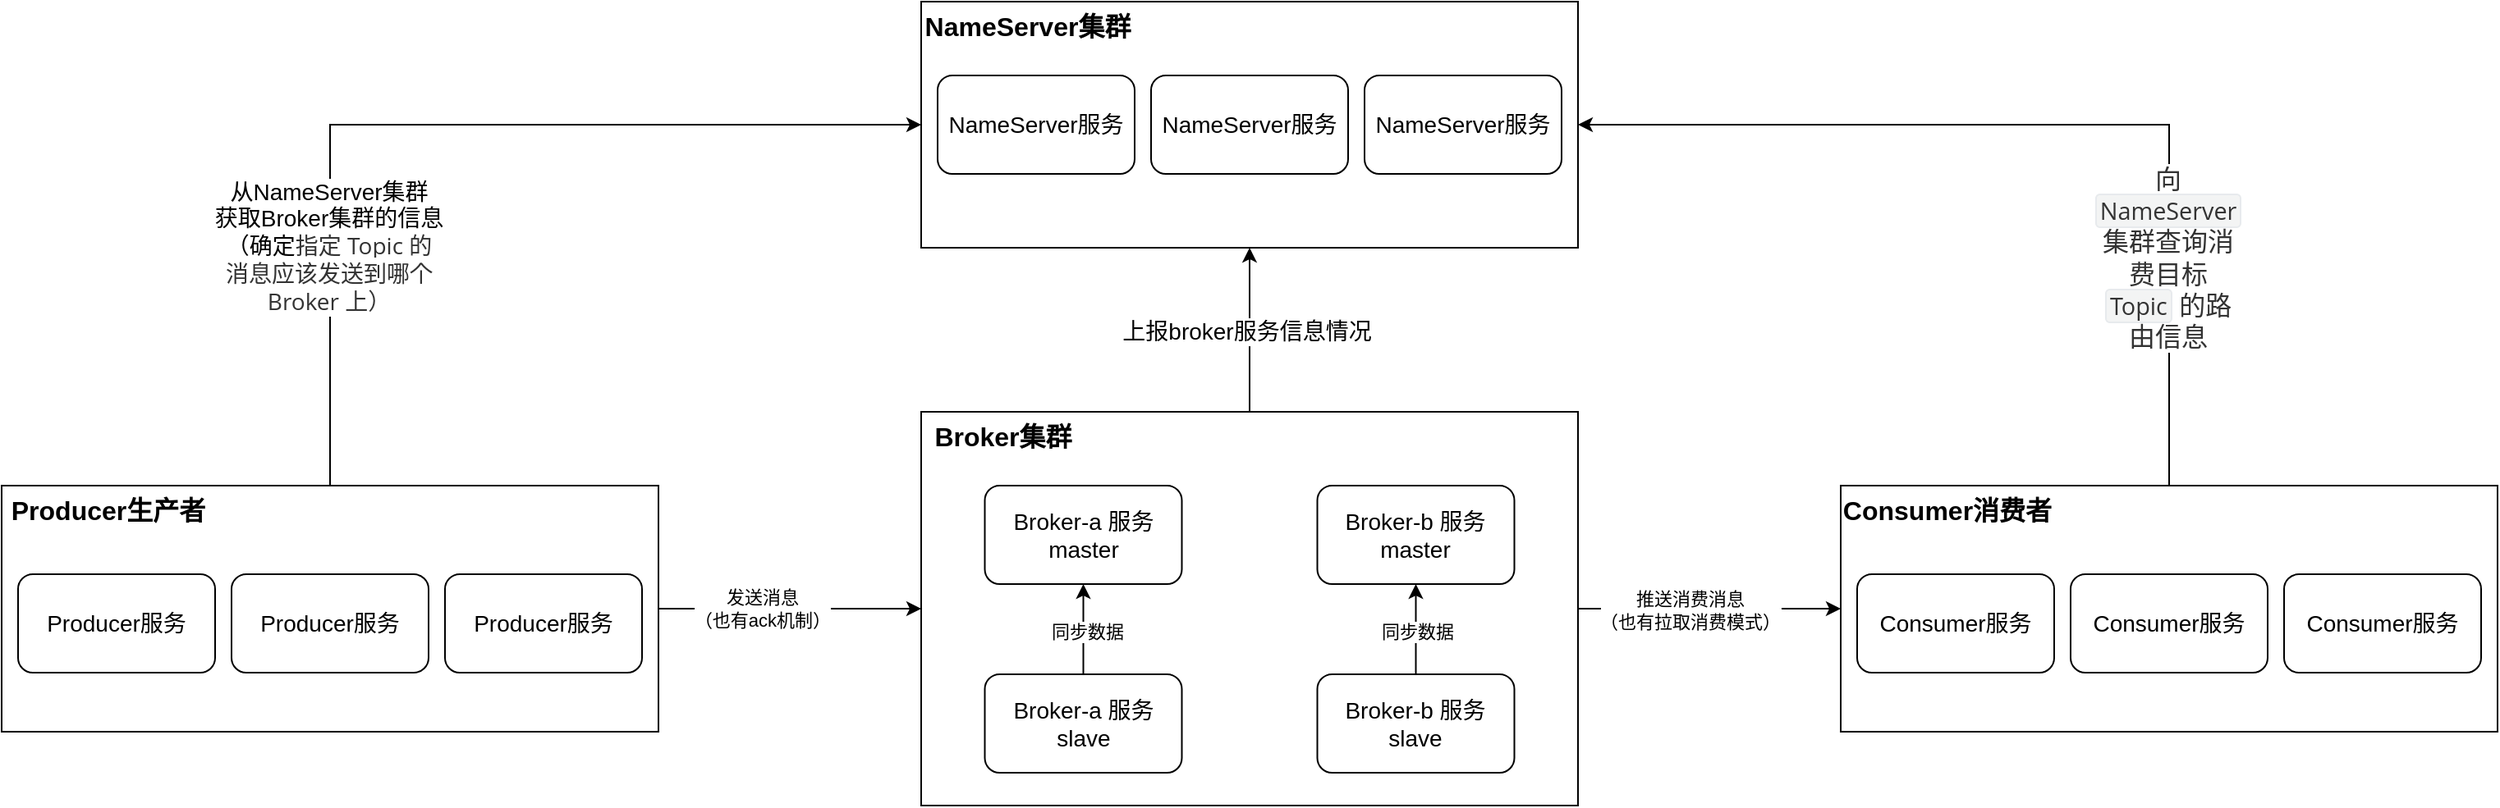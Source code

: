 <mxfile version="28.2.0">
  <diagram name="第 1 页" id="vS3A0hWt8dvzJ3JIKsyf">
    <mxGraphModel dx="2163" dy="561" grid="1" gridSize="10" guides="1" tooltips="1" connect="1" arrows="1" fold="1" page="1" pageScale="1" pageWidth="1169" pageHeight="827" math="0" shadow="0">
      <root>
        <mxCell id="0" />
        <mxCell id="1" parent="0" />
        <mxCell id="nGicNdcI3gT5lanbww3e-1" value="" style="rounded=0;whiteSpace=wrap;html=1;" vertex="1" parent="1">
          <mxGeometry x="320" y="110" width="400" height="150" as="geometry" />
        </mxCell>
        <mxCell id="nGicNdcI3gT5lanbww3e-2" value="&lt;font style=&quot;font-size: 16px;&quot;&gt;&lt;b&gt;NameServer集群&lt;/b&gt;&lt;/font&gt;" style="text;html=1;align=center;verticalAlign=middle;whiteSpace=wrap;rounded=0;" vertex="1" parent="1">
          <mxGeometry x="320" y="110" width="130" height="30" as="geometry" />
        </mxCell>
        <mxCell id="nGicNdcI3gT5lanbww3e-41" style="edgeStyle=orthogonalEdgeStyle;rounded=0;orthogonalLoop=1;jettySize=auto;html=1;exitX=1;exitY=0.5;exitDx=0;exitDy=0;entryX=0;entryY=0.5;entryDx=0;entryDy=0;" edge="1" parent="1" source="nGicNdcI3gT5lanbww3e-3" target="nGicNdcI3gT5lanbww3e-5">
          <mxGeometry relative="1" as="geometry" />
        </mxCell>
        <mxCell id="nGicNdcI3gT5lanbww3e-42" value="推送消费消息&lt;div&gt;（也有拉取消费模式）&lt;/div&gt;" style="edgeLabel;html=1;align=center;verticalAlign=middle;resizable=0;points=[];" vertex="1" connectable="0" parent="nGicNdcI3gT5lanbww3e-41">
          <mxGeometry x="-0.156" relative="1" as="geometry">
            <mxPoint y="1" as="offset" />
          </mxGeometry>
        </mxCell>
        <mxCell id="nGicNdcI3gT5lanbww3e-43" style="edgeStyle=orthogonalEdgeStyle;rounded=0;orthogonalLoop=1;jettySize=auto;html=1;exitX=0.5;exitY=0;exitDx=0;exitDy=0;entryX=0.5;entryY=1;entryDx=0;entryDy=0;" edge="1" parent="1" source="nGicNdcI3gT5lanbww3e-3" target="nGicNdcI3gT5lanbww3e-1">
          <mxGeometry relative="1" as="geometry" />
        </mxCell>
        <mxCell id="nGicNdcI3gT5lanbww3e-44" value="&lt;font style=&quot;font-size: 14px;&quot;&gt;上报broker服务信息情况&lt;/font&gt;" style="edgeLabel;html=1;align=center;verticalAlign=middle;resizable=0;points=[];" vertex="1" connectable="0" parent="nGicNdcI3gT5lanbww3e-43">
          <mxGeometry x="0.01" y="3" relative="1" as="geometry">
            <mxPoint x="1" y="1" as="offset" />
          </mxGeometry>
        </mxCell>
        <mxCell id="nGicNdcI3gT5lanbww3e-3" value="" style="rounded=0;whiteSpace=wrap;html=1;" vertex="1" parent="1">
          <mxGeometry x="320" y="360" width="400" height="240" as="geometry" />
        </mxCell>
        <mxCell id="nGicNdcI3gT5lanbww3e-4" value="&lt;font style=&quot;font-size: 16px;&quot;&gt;&lt;b&gt;Broker集群&lt;/b&gt;&lt;/font&gt;" style="text;html=1;align=center;verticalAlign=middle;whiteSpace=wrap;rounded=0;" vertex="1" parent="1">
          <mxGeometry x="320" y="360" width="100" height="30" as="geometry" />
        </mxCell>
        <mxCell id="nGicNdcI3gT5lanbww3e-37" style="edgeStyle=orthogonalEdgeStyle;rounded=0;orthogonalLoop=1;jettySize=auto;html=1;exitX=0.5;exitY=0;exitDx=0;exitDy=0;entryX=1;entryY=0.5;entryDx=0;entryDy=0;" edge="1" parent="1" source="nGicNdcI3gT5lanbww3e-5" target="nGicNdcI3gT5lanbww3e-1">
          <mxGeometry relative="1" as="geometry" />
        </mxCell>
        <mxCell id="nGicNdcI3gT5lanbww3e-38" value="&lt;span style=&quot;box-sizing: border-box; --tw-border-spacing-x: 0; --tw-border-spacing-y: 0; --tw-translate-x: 0; --tw-translate-y: 0; --tw-rotate: 0; --tw-skew-x: 0; --tw-skew-y: 0; --tw-scale-x: 1; --tw-scale-y: 1; --tw-pan-x: ; --tw-pan-y: ; --tw-pinch-zoom: ; --tw-scroll-snap-strictness: proximity; --tw-ordinal: ; --tw-slashed-zero: ; --tw-numeric-figure: ; --tw-numeric-spacing: ; --tw-numeric-fraction: ; --tw-ring-inset: ; --tw-ring-offset-width: 0px; --tw-ring-offset-color: light-dark(#fff, #000000); --tw-ring-color: rgb(59 130 246 / .5); --tw-ring-offset-shadow: 0 0 #0000; --tw-ring-shadow: 0 0 #0000; --tw-shadow: 0 0 #0000; --tw-shadow-colored: 0 0 #0000; --tw-blur: ; --tw-brightness: ; --tw-contrast: ; --tw-grayscale: ; --tw-hue-rotate: ; --tw-invert: ; --tw-saturate: ; --tw-sepia: ; --tw-drop-shadow: ; --tw-backdrop-blur: ; --tw-backdrop-brightness: ; --tw-backdrop-contrast: ; --tw-backdrop-grayscale: ; --tw-backdrop-hue-rotate: ; --tw-backdrop-invert: ; --tw-backdrop-opacity: ; --tw-backdrop-saturate: ; --tw-backdrop-sepia: ; caret-color: rgb(0, 122, 255); color: rgb(51, 51, 51); font-family: &amp;quot;Open Sans&amp;quot;, &amp;quot;Clear Sans&amp;quot;, &amp;quot;Helvetica Neue&amp;quot;, Helvetica, Arial, &amp;quot;Segoe UI Emoji&amp;quot;, sans-serif; font-size: 16px; orphans: 4; text-align: left; white-space: pre-wrap;&quot; class=&quot;md-plain&quot;&gt;向 &lt;/span&gt;&lt;span style=&quot;box-sizing: border-box; --tw-border-spacing-x: 0; --tw-border-spacing-y: 0; --tw-translate-x: 0; --tw-translate-y: 0; --tw-rotate: 0; --tw-skew-x: 0; --tw-skew-y: 0; --tw-scale-x: 1; --tw-scale-y: 1; --tw-pan-x: ; --tw-pan-y: ; --tw-pinch-zoom: ; --tw-scroll-snap-strictness: proximity; --tw-ordinal: ; --tw-slashed-zero: ; --tw-numeric-figure: ; --tw-numeric-spacing: ; --tw-numeric-fraction: ; --tw-ring-inset: ; --tw-ring-offset-width: 0px; --tw-ring-offset-color: light-dark(#fff, #000000); --tw-ring-color: rgb(59 130 246 / .5); --tw-ring-offset-shadow: 0 0 #0000; --tw-ring-shadow: 0 0 #0000; --tw-shadow: 0 0 #0000; --tw-shadow-colored: 0 0 #0000; --tw-blur: ; --tw-brightness: ; --tw-contrast: ; --tw-grayscale: ; --tw-hue-rotate: ; --tw-invert: ; --tw-saturate: ; --tw-sepia: ; --tw-drop-shadow: ; --tw-backdrop-blur: ; --tw-backdrop-brightness: ; --tw-backdrop-contrast: ; --tw-backdrop-grayscale: ; --tw-backdrop-hue-rotate: ; --tw-backdrop-invert: ; --tw-backdrop-opacity: ; --tw-backdrop-saturate: ; --tw-backdrop-sepia: ; caret-color: rgb(0, 122, 255); color: rgb(51, 51, 51); font-family: &amp;quot;Open Sans&amp;quot;, &amp;quot;Clear Sans&amp;quot;, &amp;quot;Helvetica Neue&amp;quot;, Helvetica, Arial, &amp;quot;Segoe UI Emoji&amp;quot;, sans-serif; font-size: 16px; orphans: 4; text-align: left; white-space: pre-wrap;&quot; class=&quot;md-pair-s&quot; spellcheck=&quot;false&quot;&gt;&lt;code style=&quot;box-sizing: border-box; --tw-border-spacing-x: 0; --tw-border-spacing-y: 0; --tw-translate-x: 0; --tw-translate-y: 0; --tw-rotate: 0; --tw-skew-x: 0; --tw-skew-y: 0; --tw-scale-x: 1; --tw-scale-y: 1; --tw-pan-x: ; --tw-pan-y: ; --tw-pinch-zoom: ; --tw-scroll-snap-strictness: proximity; --tw-ordinal: ; --tw-slashed-zero: ; --tw-numeric-figure: ; --tw-numeric-spacing: ; --tw-numeric-fraction: ; --tw-ring-inset: ; --tw-ring-offset-width: 0px; --tw-ring-offset-color: light-dark(#fff, #000000); --tw-ring-color: rgb(59 130 246 / .5); --tw-ring-offset-shadow: 0 0 #0000; --tw-ring-shadow: 0 0 #0000; --tw-shadow: 0 0 #0000; --tw-shadow-colored: 0 0 #0000; --tw-blur: ; --tw-brightness: ; --tw-contrast: ; --tw-grayscale: ; --tw-hue-rotate: ; --tw-invert: ; --tw-saturate: ; --tw-sepia: ; --tw-drop-shadow: ; --tw-backdrop-blur: ; --tw-backdrop-brightness: ; --tw-backdrop-contrast: ; --tw-backdrop-grayscale: ; --tw-backdrop-hue-rotate: ; --tw-backdrop-invert: ; --tw-backdrop-opacity: ; --tw-backdrop-saturate: ; --tw-backdrop-sepia: ; font-family: var(--monospace); vertical-align: initial; border: 1px solid rgb(231, 234, 237); background-color: rgb(243, 244, 244); border-radius: 3px; padding: 0px 2px; font-size: 0.9em;&quot;&gt;NameServer&lt;/code&gt;&lt;/span&gt;&lt;span style=&quot;box-sizing: border-box; --tw-border-spacing-x: 0; --tw-border-spacing-y: 0; --tw-translate-x: 0; --tw-translate-y: 0; --tw-rotate: 0; --tw-skew-x: 0; --tw-skew-y: 0; --tw-scale-x: 1; --tw-scale-y: 1; --tw-pan-x: ; --tw-pan-y: ; --tw-pinch-zoom: ; --tw-scroll-snap-strictness: proximity; --tw-ordinal: ; --tw-slashed-zero: ; --tw-numeric-figure: ; --tw-numeric-spacing: ; --tw-numeric-fraction: ; --tw-ring-inset: ; --tw-ring-offset-width: 0px; --tw-ring-offset-color: light-dark(#fff, #000000); --tw-ring-color: rgb(59 130 246 / .5); --tw-ring-offset-shadow: 0 0 #0000; --tw-ring-shadow: 0 0 #0000; --tw-shadow: 0 0 #0000; --tw-shadow-colored: 0 0 #0000; --tw-blur: ; --tw-brightness: ; --tw-contrast: ; --tw-grayscale: ; --tw-hue-rotate: ; --tw-invert: ; --tw-saturate: ; --tw-sepia: ; --tw-drop-shadow: ; --tw-backdrop-blur: ; --tw-backdrop-brightness: ; --tw-backdrop-contrast: ; --tw-backdrop-grayscale: ; --tw-backdrop-hue-rotate: ; --tw-backdrop-invert: ; --tw-backdrop-opacity: ; --tw-backdrop-saturate: ; --tw-backdrop-sepia: ; caret-color: rgb(0, 122, 255); color: rgb(51, 51, 51); font-family: &amp;quot;Open Sans&amp;quot;, &amp;quot;Clear Sans&amp;quot;, &amp;quot;Helvetica Neue&amp;quot;, Helvetica, Arial, &amp;quot;Segoe UI Emoji&amp;quot;, sans-serif; font-size: 16px; orphans: 4; text-align: left; white-space: pre-wrap;&quot; class=&quot;md-plain&quot;&gt; 集群查询消费目标 &lt;/span&gt;&lt;span style=&quot;box-sizing: border-box; --tw-border-spacing-x: 0; --tw-border-spacing-y: 0; --tw-translate-x: 0; --tw-translate-y: 0; --tw-rotate: 0; --tw-skew-x: 0; --tw-skew-y: 0; --tw-scale-x: 1; --tw-scale-y: 1; --tw-pan-x: ; --tw-pan-y: ; --tw-pinch-zoom: ; --tw-scroll-snap-strictness: proximity; --tw-ordinal: ; --tw-slashed-zero: ; --tw-numeric-figure: ; --tw-numeric-spacing: ; --tw-numeric-fraction: ; --tw-ring-inset: ; --tw-ring-offset-width: 0px; --tw-ring-offset-color: light-dark(#fff, #000000); --tw-ring-color: rgb(59 130 246 / .5); --tw-ring-offset-shadow: 0 0 #0000; --tw-ring-shadow: 0 0 #0000; --tw-shadow: 0 0 #0000; --tw-shadow-colored: 0 0 #0000; --tw-blur: ; --tw-brightness: ; --tw-contrast: ; --tw-grayscale: ; --tw-hue-rotate: ; --tw-invert: ; --tw-saturate: ; --tw-sepia: ; --tw-drop-shadow: ; --tw-backdrop-blur: ; --tw-backdrop-brightness: ; --tw-backdrop-contrast: ; --tw-backdrop-grayscale: ; --tw-backdrop-hue-rotate: ; --tw-backdrop-invert: ; --tw-backdrop-opacity: ; --tw-backdrop-saturate: ; --tw-backdrop-sepia: ; caret-color: rgb(0, 122, 255); color: rgb(51, 51, 51); font-family: &amp;quot;Open Sans&amp;quot;, &amp;quot;Clear Sans&amp;quot;, &amp;quot;Helvetica Neue&amp;quot;, Helvetica, Arial, &amp;quot;Segoe UI Emoji&amp;quot;, sans-serif; font-size: 16px; orphans: 4; text-align: left; white-space: pre-wrap;&quot; class=&quot;md-pair-s&quot; spellcheck=&quot;false&quot;&gt;&lt;code style=&quot;box-sizing: border-box; --tw-border-spacing-x: 0; --tw-border-spacing-y: 0; --tw-translate-x: 0; --tw-translate-y: 0; --tw-rotate: 0; --tw-skew-x: 0; --tw-skew-y: 0; --tw-scale-x: 1; --tw-scale-y: 1; --tw-pan-x: ; --tw-pan-y: ; --tw-pinch-zoom: ; --tw-scroll-snap-strictness: proximity; --tw-ordinal: ; --tw-slashed-zero: ; --tw-numeric-figure: ; --tw-numeric-spacing: ; --tw-numeric-fraction: ; --tw-ring-inset: ; --tw-ring-offset-width: 0px; --tw-ring-offset-color: light-dark(#fff, #000000); --tw-ring-color: rgb(59 130 246 / .5); --tw-ring-offset-shadow: 0 0 #0000; --tw-ring-shadow: 0 0 #0000; --tw-shadow: 0 0 #0000; --tw-shadow-colored: 0 0 #0000; --tw-blur: ; --tw-brightness: ; --tw-contrast: ; --tw-grayscale: ; --tw-hue-rotate: ; --tw-invert: ; --tw-saturate: ; --tw-sepia: ; --tw-drop-shadow: ; --tw-backdrop-blur: ; --tw-backdrop-brightness: ; --tw-backdrop-contrast: ; --tw-backdrop-grayscale: ; --tw-backdrop-hue-rotate: ; --tw-backdrop-invert: ; --tw-backdrop-opacity: ; --tw-backdrop-saturate: ; --tw-backdrop-sepia: ; font-family: var(--monospace); vertical-align: initial; border: 1px solid rgb(231, 234, 237); background-color: rgb(243, 244, 244); border-radius: 3px; padding: 0px 2px; font-size: 0.9em;&quot;&gt;Topic&lt;/code&gt;&lt;/span&gt;&lt;span style=&quot;box-sizing: border-box; --tw-border-spacing-x: 0; --tw-border-spacing-y: 0; --tw-translate-x: 0; --tw-translate-y: 0; --tw-rotate: 0; --tw-skew-x: 0; --tw-skew-y: 0; --tw-scale-x: 1; --tw-scale-y: 1; --tw-pan-x: ; --tw-pan-y: ; --tw-pinch-zoom: ; --tw-scroll-snap-strictness: proximity; --tw-ordinal: ; --tw-slashed-zero: ; --tw-numeric-figure: ; --tw-numeric-spacing: ; --tw-numeric-fraction: ; --tw-ring-inset: ; --tw-ring-offset-width: 0px; --tw-ring-offset-color: light-dark(#fff, #000000); --tw-ring-color: rgb(59 130 246 / .5); --tw-ring-offset-shadow: 0 0 #0000; --tw-ring-shadow: 0 0 #0000; --tw-shadow: 0 0 #0000; --tw-shadow-colored: 0 0 #0000; --tw-blur: ; --tw-brightness: ; --tw-contrast: ; --tw-grayscale: ; --tw-hue-rotate: ; --tw-invert: ; --tw-saturate: ; --tw-sepia: ; --tw-drop-shadow: ; --tw-backdrop-blur: ; --tw-backdrop-brightness: ; --tw-backdrop-contrast: ; --tw-backdrop-grayscale: ; --tw-backdrop-hue-rotate: ; --tw-backdrop-invert: ; --tw-backdrop-opacity: ; --tw-backdrop-saturate: ; --tw-backdrop-sepia: ; caret-color: rgb(0, 122, 255); color: rgb(51, 51, 51); font-family: &amp;quot;Open Sans&amp;quot;, &amp;quot;Clear Sans&amp;quot;, &amp;quot;Helvetica Neue&amp;quot;, Helvetica, Arial, &amp;quot;Segoe UI Emoji&amp;quot;, sans-serif; font-size: 16px; orphans: 4; text-align: left; white-space: pre-wrap;&quot; class=&quot;md-plain&quot;&gt; 的路由信息&lt;/span&gt;" style="edgeLabel;html=1;align=center;verticalAlign=middle;resizable=0;points=[];" vertex="1" connectable="0" parent="nGicNdcI3gT5lanbww3e-37">
          <mxGeometry x="-0.519" y="1" relative="1" as="geometry">
            <mxPoint as="offset" />
          </mxGeometry>
        </mxCell>
        <mxCell id="nGicNdcI3gT5lanbww3e-5" value="" style="rounded=0;whiteSpace=wrap;html=1;" vertex="1" parent="1">
          <mxGeometry x="880" y="405" width="400" height="150" as="geometry" />
        </mxCell>
        <mxCell id="nGicNdcI3gT5lanbww3e-6" value="&lt;font style=&quot;font-size: 16px;&quot;&gt;&lt;b&gt;Consumer消费者&lt;/b&gt;&lt;/font&gt;" style="text;html=1;align=center;verticalAlign=middle;whiteSpace=wrap;rounded=0;" vertex="1" parent="1">
          <mxGeometry x="880" y="405" width="130" height="30" as="geometry" />
        </mxCell>
        <mxCell id="nGicNdcI3gT5lanbww3e-35" style="edgeStyle=orthogonalEdgeStyle;rounded=0;orthogonalLoop=1;jettySize=auto;html=1;exitX=0.5;exitY=0;exitDx=0;exitDy=0;entryX=0;entryY=0.5;entryDx=0;entryDy=0;" edge="1" parent="1" source="nGicNdcI3gT5lanbww3e-7" target="nGicNdcI3gT5lanbww3e-1">
          <mxGeometry relative="1" as="geometry" />
        </mxCell>
        <mxCell id="nGicNdcI3gT5lanbww3e-36" value="&lt;font style=&quot;font-size: 14px;&quot;&gt;从NameServer集群&lt;/font&gt;&lt;div&gt;&lt;font style=&quot;font-size: 14px;&quot;&gt;获取Broker集群的信息&lt;/font&gt;&lt;/div&gt;&lt;div&gt;&lt;font style=&quot;font-size: 14px;&quot;&gt;（确定&lt;span style=&quot;color: rgb(51, 51, 51); font-family: &amp;quot;Open Sans&amp;quot;, &amp;quot;Clear Sans&amp;quot;, &amp;quot;Helvetica Neue&amp;quot;, Helvetica, Arial, &amp;quot;Segoe UI Emoji&amp;quot;, sans-serif; orphans: 4; text-align: left; caret-color: rgb(0, 122, 255); white-space: pre-wrap; background-color: light-dark(#ffffff, var(--ge-dark-color, #121212));&quot;&gt;指定 Topic 的消息应该发送到哪个 Broker 上）&lt;/span&gt;&lt;/font&gt;&lt;/div&gt;" style="edgeLabel;html=1;align=center;verticalAlign=middle;resizable=0;points=[];" vertex="1" connectable="0" parent="nGicNdcI3gT5lanbww3e-35">
          <mxGeometry x="-0.492" y="1" relative="1" as="geometry">
            <mxPoint y="1" as="offset" />
          </mxGeometry>
        </mxCell>
        <mxCell id="nGicNdcI3gT5lanbww3e-39" style="edgeStyle=orthogonalEdgeStyle;rounded=0;orthogonalLoop=1;jettySize=auto;html=1;exitX=1;exitY=0.5;exitDx=0;exitDy=0;entryX=0;entryY=0.5;entryDx=0;entryDy=0;" edge="1" parent="1" source="nGicNdcI3gT5lanbww3e-7" target="nGicNdcI3gT5lanbww3e-3">
          <mxGeometry relative="1" as="geometry" />
        </mxCell>
        <mxCell id="nGicNdcI3gT5lanbww3e-40" value="发送消息&lt;div&gt;（也有ack机制）&lt;/div&gt;" style="edgeLabel;html=1;align=center;verticalAlign=middle;resizable=0;points=[];" vertex="1" connectable="0" parent="nGicNdcI3gT5lanbww3e-39">
          <mxGeometry x="-0.219" y="1" relative="1" as="geometry">
            <mxPoint y="1" as="offset" />
          </mxGeometry>
        </mxCell>
        <mxCell id="nGicNdcI3gT5lanbww3e-7" value="" style="rounded=0;whiteSpace=wrap;html=1;" vertex="1" parent="1">
          <mxGeometry x="-240" y="405" width="400" height="150" as="geometry" />
        </mxCell>
        <mxCell id="nGicNdcI3gT5lanbww3e-8" value="&lt;font style=&quot;font-size: 16px;&quot;&gt;&lt;b&gt;Producer生产者&lt;/b&gt;&lt;/font&gt;" style="text;html=1;align=center;verticalAlign=middle;whiteSpace=wrap;rounded=0;" vertex="1" parent="1">
          <mxGeometry x="-240" y="405" width="130" height="30" as="geometry" />
        </mxCell>
        <mxCell id="nGicNdcI3gT5lanbww3e-11" value="&lt;font style=&quot;font-size: 14px;&quot;&gt;NameServer服务&lt;/font&gt;" style="rounded=1;whiteSpace=wrap;html=1;" vertex="1" parent="1">
          <mxGeometry x="330" y="155" width="120" height="60" as="geometry" />
        </mxCell>
        <mxCell id="nGicNdcI3gT5lanbww3e-12" value="&lt;span style=&quot;font-size: 14px;&quot;&gt;NameServer服务&lt;/span&gt;" style="rounded=1;whiteSpace=wrap;html=1;" vertex="1" parent="1">
          <mxGeometry x="460" y="155" width="120" height="60" as="geometry" />
        </mxCell>
        <mxCell id="nGicNdcI3gT5lanbww3e-13" value="&lt;span style=&quot;font-size: 14px;&quot;&gt;NameServer服务&lt;/span&gt;" style="rounded=1;whiteSpace=wrap;html=1;" vertex="1" parent="1">
          <mxGeometry x="590" y="155" width="120" height="60" as="geometry" />
        </mxCell>
        <mxCell id="nGicNdcI3gT5lanbww3e-14" value="&lt;font style=&quot;font-size: 14px;&quot;&gt;Broker-a 服务&lt;/font&gt;&lt;div&gt;&lt;font style=&quot;font-size: 14px;&quot;&gt;master&lt;/font&gt;&lt;/div&gt;" style="rounded=1;whiteSpace=wrap;html=1;" vertex="1" parent="1">
          <mxGeometry x="358.75" y="405" width="120" height="60" as="geometry" />
        </mxCell>
        <mxCell id="nGicNdcI3gT5lanbww3e-15" value="&lt;font style=&quot;font-size: 14px;&quot;&gt;Broker-b 服务&lt;/font&gt;&lt;div&gt;&lt;font style=&quot;font-size: 14px;&quot;&gt;master&lt;/font&gt;&lt;/div&gt;" style="rounded=1;whiteSpace=wrap;html=1;" vertex="1" parent="1">
          <mxGeometry x="561.25" y="405" width="120" height="60" as="geometry" />
        </mxCell>
        <mxCell id="nGicNdcI3gT5lanbww3e-23" style="edgeStyle=orthogonalEdgeStyle;rounded=0;orthogonalLoop=1;jettySize=auto;html=1;exitX=0.5;exitY=0;exitDx=0;exitDy=0;entryX=0.5;entryY=1;entryDx=0;entryDy=0;" edge="1" parent="1" source="nGicNdcI3gT5lanbww3e-16" target="nGicNdcI3gT5lanbww3e-14">
          <mxGeometry relative="1" as="geometry" />
        </mxCell>
        <mxCell id="nGicNdcI3gT5lanbww3e-25" value="同步数据" style="edgeLabel;html=1;align=center;verticalAlign=middle;resizable=0;points=[];" vertex="1" connectable="0" parent="nGicNdcI3gT5lanbww3e-23">
          <mxGeometry y="-2" relative="1" as="geometry">
            <mxPoint y="1" as="offset" />
          </mxGeometry>
        </mxCell>
        <mxCell id="nGicNdcI3gT5lanbww3e-16" value="&lt;font style=&quot;font-size: 14px;&quot;&gt;Broker-a 服务&lt;/font&gt;&lt;div&gt;&lt;span style=&quot;font-size: 14px;&quot;&gt;slave&lt;/span&gt;&lt;/div&gt;" style="rounded=1;whiteSpace=wrap;html=1;" vertex="1" parent="1">
          <mxGeometry x="358.75" y="520" width="120" height="60" as="geometry" />
        </mxCell>
        <mxCell id="nGicNdcI3gT5lanbww3e-24" style="edgeStyle=orthogonalEdgeStyle;rounded=0;orthogonalLoop=1;jettySize=auto;html=1;exitX=0.5;exitY=0;exitDx=0;exitDy=0;entryX=0.5;entryY=1;entryDx=0;entryDy=0;" edge="1" parent="1" source="nGicNdcI3gT5lanbww3e-17" target="nGicNdcI3gT5lanbww3e-15">
          <mxGeometry relative="1" as="geometry" />
        </mxCell>
        <mxCell id="nGicNdcI3gT5lanbww3e-26" value="同步数据" style="edgeLabel;html=1;align=center;verticalAlign=middle;resizable=0;points=[];" vertex="1" connectable="0" parent="nGicNdcI3gT5lanbww3e-24">
          <mxGeometry relative="1" as="geometry">
            <mxPoint y="1" as="offset" />
          </mxGeometry>
        </mxCell>
        <mxCell id="nGicNdcI3gT5lanbww3e-17" value="&lt;font style=&quot;font-size: 14px;&quot;&gt;Broker-b 服务&lt;/font&gt;&lt;div&gt;&lt;font style=&quot;font-size: 14px;&quot;&gt;slave&lt;/font&gt;&lt;/div&gt;" style="rounded=1;whiteSpace=wrap;html=1;" vertex="1" parent="1">
          <mxGeometry x="561.25" y="520" width="120" height="60" as="geometry" />
        </mxCell>
        <mxCell id="nGicNdcI3gT5lanbww3e-29" value="&lt;font style=&quot;font-size: 14px;&quot;&gt;Consumer服务&lt;/font&gt;" style="rounded=1;whiteSpace=wrap;html=1;" vertex="1" parent="1">
          <mxGeometry x="890" y="459" width="120" height="60" as="geometry" />
        </mxCell>
        <mxCell id="nGicNdcI3gT5lanbww3e-30" value="&lt;span style=&quot;font-size: 14px;&quot;&gt;Consumer服务&lt;/span&gt;" style="rounded=1;whiteSpace=wrap;html=1;" vertex="1" parent="1">
          <mxGeometry x="1020" y="459" width="120" height="60" as="geometry" />
        </mxCell>
        <mxCell id="nGicNdcI3gT5lanbww3e-31" value="&lt;span style=&quot;font-size: 14px;&quot;&gt;Consumer服务&lt;/span&gt;" style="rounded=1;whiteSpace=wrap;html=1;" vertex="1" parent="1">
          <mxGeometry x="1150" y="459" width="120" height="60" as="geometry" />
        </mxCell>
        <mxCell id="nGicNdcI3gT5lanbww3e-32" value="&lt;font style=&quot;font-size: 14px;&quot;&gt;Producer服务&lt;/font&gt;" style="rounded=1;whiteSpace=wrap;html=1;" vertex="1" parent="1">
          <mxGeometry x="-230" y="459" width="120" height="60" as="geometry" />
        </mxCell>
        <mxCell id="nGicNdcI3gT5lanbww3e-33" value="&lt;span style=&quot;font-size: 14px;&quot;&gt;Producer服务&lt;/span&gt;" style="rounded=1;whiteSpace=wrap;html=1;" vertex="1" parent="1">
          <mxGeometry x="-100" y="459" width="120" height="60" as="geometry" />
        </mxCell>
        <mxCell id="nGicNdcI3gT5lanbww3e-34" value="&lt;span style=&quot;font-size: 14px;&quot;&gt;Producer&lt;/span&gt;&lt;span style=&quot;font-size: 14px;&quot;&gt;服务&lt;/span&gt;" style="rounded=1;whiteSpace=wrap;html=1;" vertex="1" parent="1">
          <mxGeometry x="30" y="459" width="120" height="60" as="geometry" />
        </mxCell>
      </root>
    </mxGraphModel>
  </diagram>
</mxfile>
